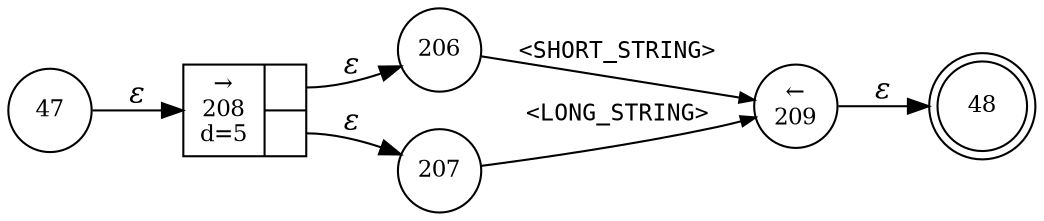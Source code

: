 digraph ATN {
rankdir=LR;
s48[fontsize=11, label="48", shape=doublecircle, fixedsize=true, width=.6];
s208[fontsize=11,label="{&rarr;\n208\nd=5|{<p0>|<p1>}}", shape=record, fixedsize=false, peripheries=1];
s209[fontsize=11,label="&larr;\n209", shape=circle, fixedsize=true, width=.55, peripheries=1];
s206[fontsize=11,label="206", shape=circle, fixedsize=true, width=.55, peripheries=1];
s47[fontsize=11,label="47", shape=circle, fixedsize=true, width=.55, peripheries=1];
s207[fontsize=11,label="207", shape=circle, fixedsize=true, width=.55, peripheries=1];
s47 -> s208 [fontname="Times-Italic", label="&epsilon;"];
s208:p0 -> s206 [fontname="Times-Italic", label="&epsilon;"];
s208:p1 -> s207 [fontname="Times-Italic", label="&epsilon;"];
s206 -> s209 [fontsize=11, fontname="Courier", arrowsize=.7, label = "<SHORT_STRING>", arrowhead = normal];
s207 -> s209 [fontsize=11, fontname="Courier", arrowsize=.7, label = "<LONG_STRING>", arrowhead = normal];
s209 -> s48 [fontname="Times-Italic", label="&epsilon;"];
}